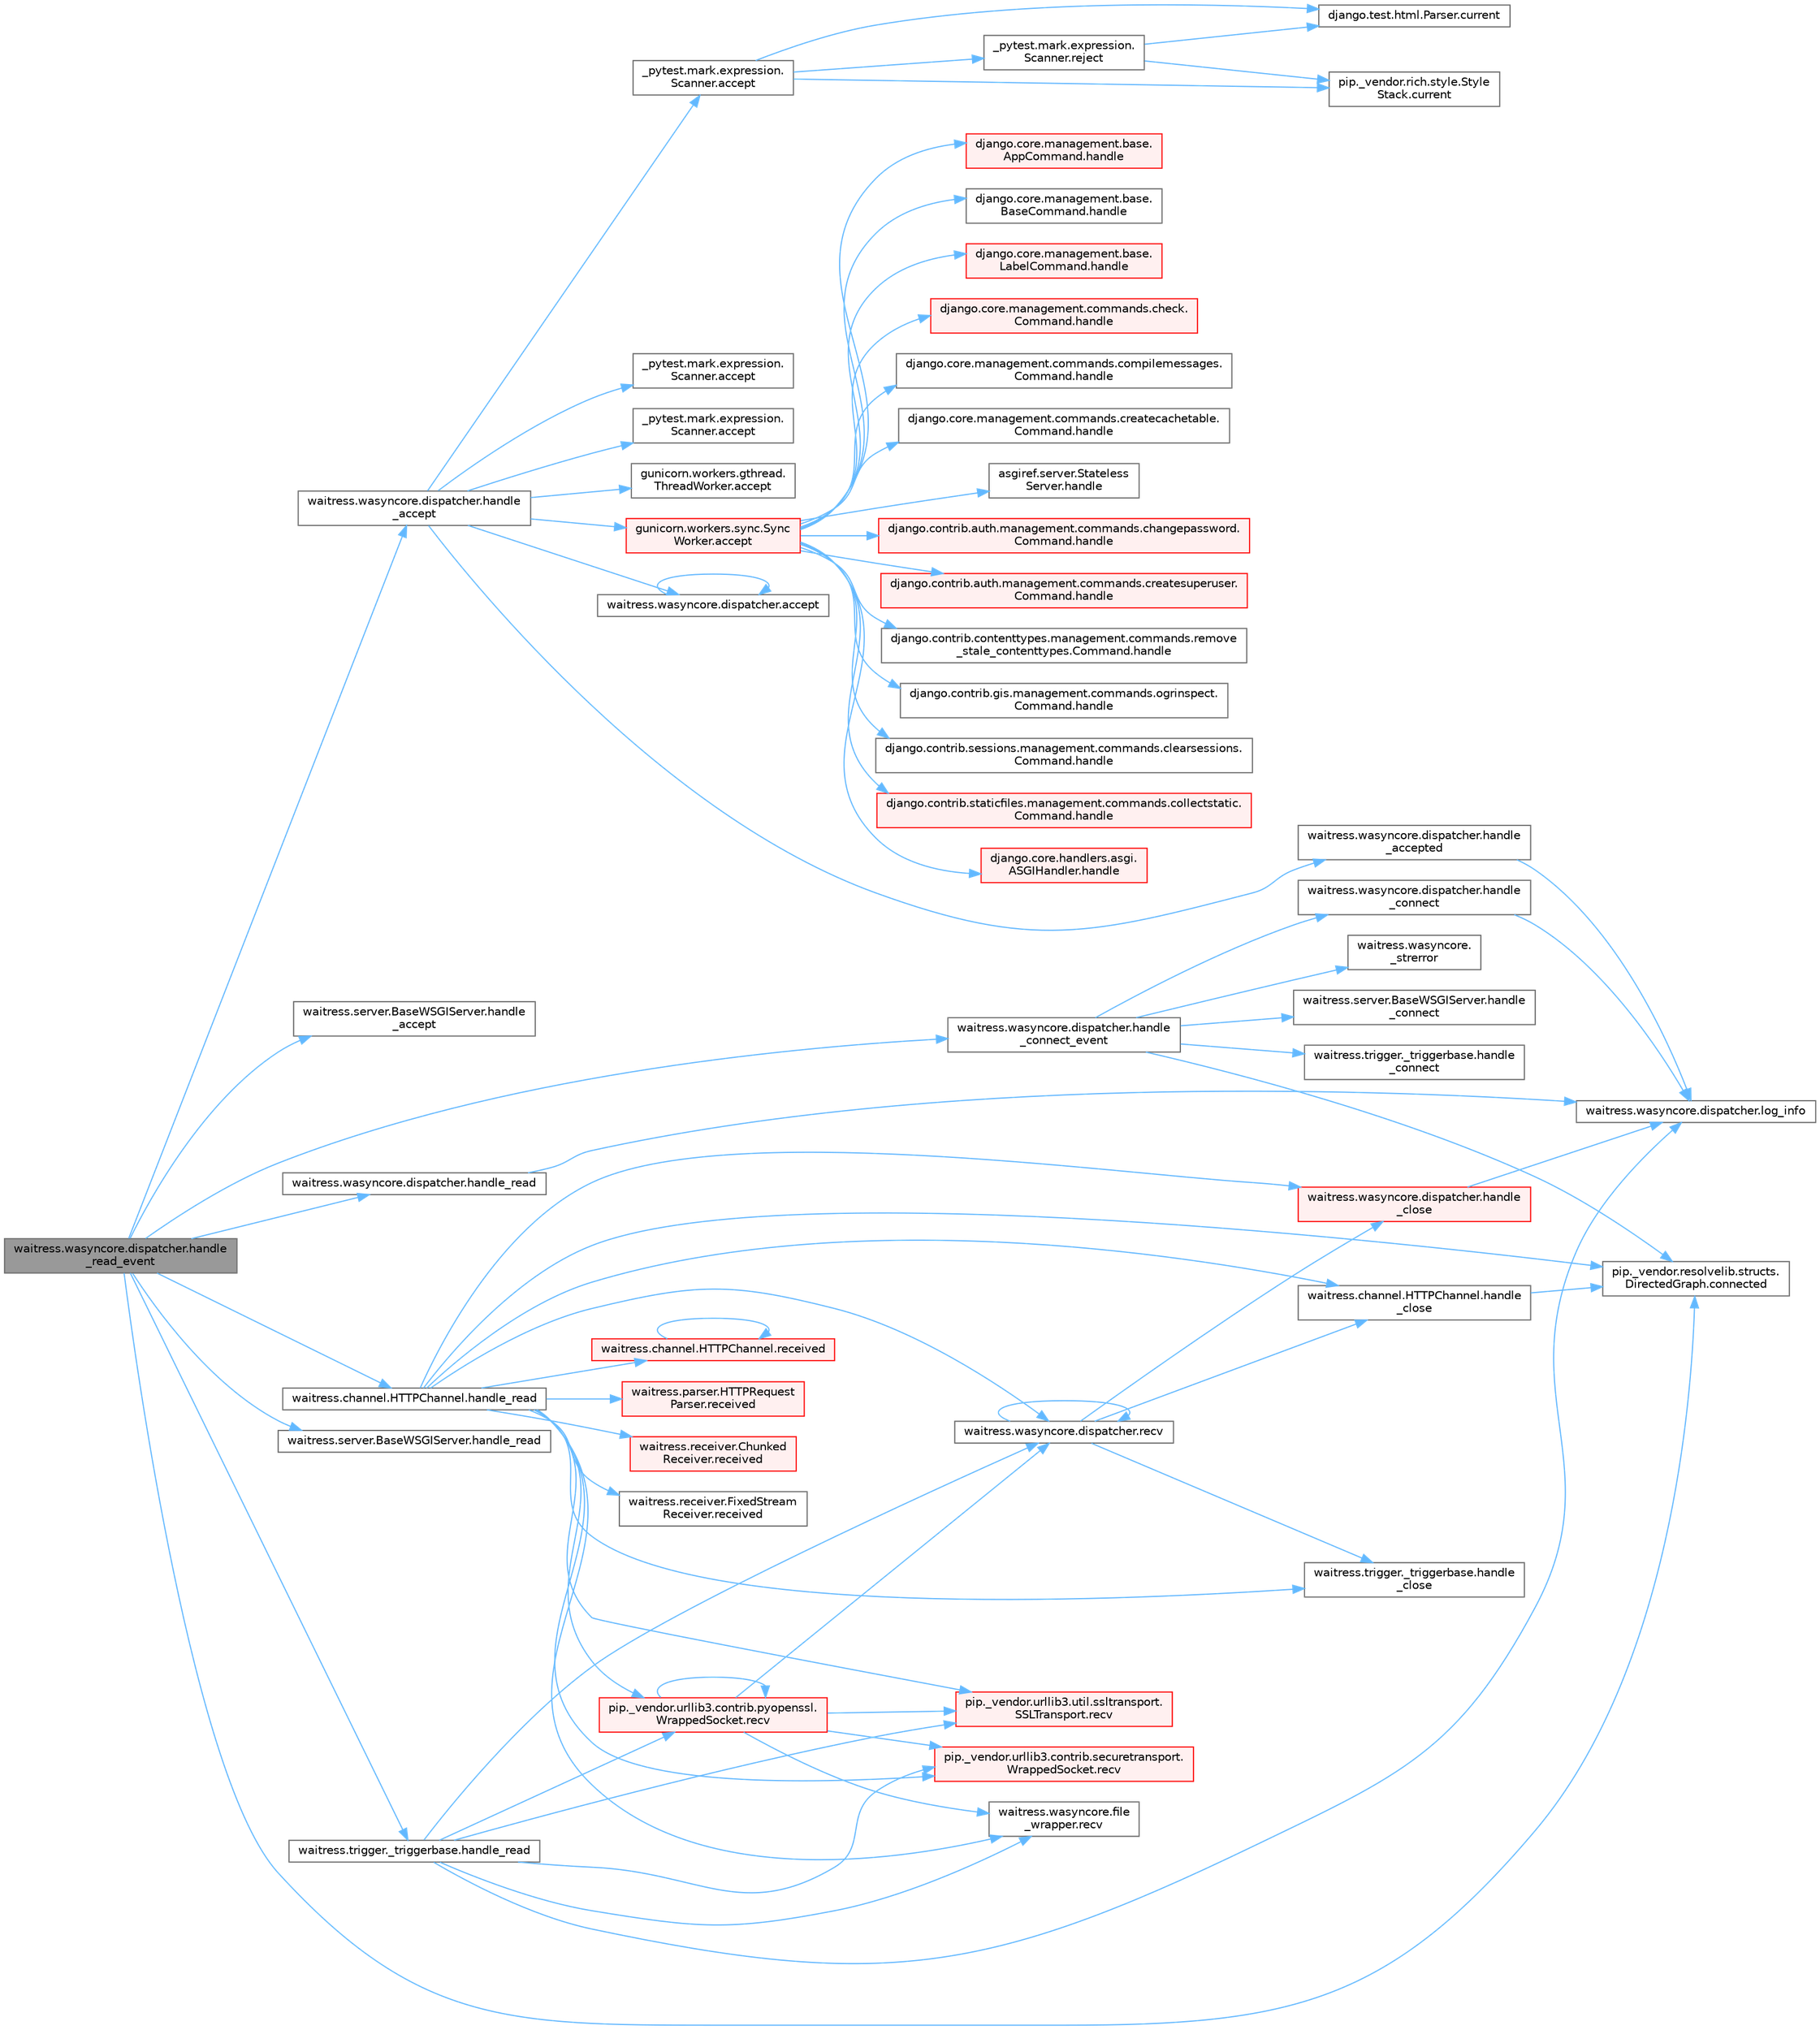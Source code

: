 digraph "waitress.wasyncore.dispatcher.handle_read_event"
{
 // LATEX_PDF_SIZE
  bgcolor="transparent";
  edge [fontname=Helvetica,fontsize=10,labelfontname=Helvetica,labelfontsize=10];
  node [fontname=Helvetica,fontsize=10,shape=box,height=0.2,width=0.4];
  rankdir="LR";
  Node1 [id="Node000001",label="waitress.wasyncore.dispatcher.handle\l_read_event",height=0.2,width=0.4,color="gray40", fillcolor="grey60", style="filled", fontcolor="black",tooltip=" "];
  Node1 -> Node2 [id="edge1_Node000001_Node000002",color="steelblue1",style="solid",tooltip=" "];
  Node2 [id="Node000002",label="pip._vendor.resolvelib.structs.\lDirectedGraph.connected",height=0.2,width=0.4,color="grey40", fillcolor="white", style="filled",URL="$classpip_1_1__vendor_1_1resolvelib_1_1structs_1_1_directed_graph.html#a878604abbdcabb60af93a03f5e7bf204",tooltip=" "];
  Node1 -> Node3 [id="edge2_Node000001_Node000003",color="steelblue1",style="solid",tooltip=" "];
  Node3 [id="Node000003",label="waitress.server.BaseWSGIServer.handle\l_accept",height=0.2,width=0.4,color="grey40", fillcolor="white", style="filled",URL="$classwaitress_1_1server_1_1_base_w_s_g_i_server.html#af5fa6c8d70f71409d3b84b29d57ab1c7",tooltip=" "];
  Node1 -> Node4 [id="edge3_Node000001_Node000004",color="steelblue1",style="solid",tooltip=" "];
  Node4 [id="Node000004",label="waitress.wasyncore.dispatcher.handle\l_accept",height=0.2,width=0.4,color="grey40", fillcolor="white", style="filled",URL="$classwaitress_1_1wasyncore_1_1dispatcher.html#abb651db4478a77832580cb821bf60ca6",tooltip=" "];
  Node4 -> Node5 [id="edge4_Node000004_Node000005",color="steelblue1",style="solid",tooltip=" "];
  Node5 [id="Node000005",label="_pytest.mark.expression.\lScanner.accept",height=0.2,width=0.4,color="grey40", fillcolor="white", style="filled",URL="$class__pytest_1_1mark_1_1expression_1_1_scanner.html#a58c522db389d1a699309871e47d819e3",tooltip=" "];
  Node5 -> Node6 [id="edge5_Node000005_Node000006",color="steelblue1",style="solid",tooltip=" "];
  Node6 [id="Node000006",label="django.test.html.Parser.current",height=0.2,width=0.4,color="grey40", fillcolor="white", style="filled",URL="$classdjango_1_1test_1_1html_1_1_parser.html#a2e23532202ded4aa877366b5443ac395",tooltip=" "];
  Node5 -> Node7 [id="edge6_Node000005_Node000007",color="steelblue1",style="solid",tooltip=" "];
  Node7 [id="Node000007",label="pip._vendor.rich.style.Style\lStack.current",height=0.2,width=0.4,color="grey40", fillcolor="white", style="filled",URL="$classpip_1_1__vendor_1_1rich_1_1style_1_1_style_stack.html#aa4beeae4892068a1b439287e927525af",tooltip=" "];
  Node5 -> Node8 [id="edge7_Node000005_Node000008",color="steelblue1",style="solid",tooltip=" "];
  Node8 [id="Node000008",label="_pytest.mark.expression.\lScanner.reject",height=0.2,width=0.4,color="grey40", fillcolor="white", style="filled",URL="$class__pytest_1_1mark_1_1expression_1_1_scanner.html#a69993ce95d6fe354f8f66c01ad45b8c3",tooltip=" "];
  Node8 -> Node6 [id="edge8_Node000008_Node000006",color="steelblue1",style="solid",tooltip=" "];
  Node8 -> Node7 [id="edge9_Node000008_Node000007",color="steelblue1",style="solid",tooltip=" "];
  Node4 -> Node9 [id="edge10_Node000004_Node000009",color="steelblue1",style="solid",tooltip=" "];
  Node9 [id="Node000009",label="_pytest.mark.expression.\lScanner.accept",height=0.2,width=0.4,color="grey40", fillcolor="white", style="filled",URL="$class__pytest_1_1mark_1_1expression_1_1_scanner.html#a18a136135fc0c0ee71be272346c5f747",tooltip=" "];
  Node4 -> Node10 [id="edge11_Node000004_Node000010",color="steelblue1",style="solid",tooltip=" "];
  Node10 [id="Node000010",label="_pytest.mark.expression.\lScanner.accept",height=0.2,width=0.4,color="grey40", fillcolor="white", style="filled",URL="$class__pytest_1_1mark_1_1expression_1_1_scanner.html#a8512d72b013a22f595810956fa6e5b7a",tooltip=" "];
  Node4 -> Node11 [id="edge12_Node000004_Node000011",color="steelblue1",style="solid",tooltip=" "];
  Node11 [id="Node000011",label="gunicorn.workers.gthread.\lThreadWorker.accept",height=0.2,width=0.4,color="grey40", fillcolor="white", style="filled",URL="$classgunicorn_1_1workers_1_1gthread_1_1_thread_worker.html#a0a1c581d1adeeff4682fdb67f7776653",tooltip=" "];
  Node4 -> Node12 [id="edge13_Node000004_Node000012",color="steelblue1",style="solid",tooltip=" "];
  Node12 [id="Node000012",label="gunicorn.workers.sync.Sync\lWorker.accept",height=0.2,width=0.4,color="red", fillcolor="#FFF0F0", style="filled",URL="$classgunicorn_1_1workers_1_1sync_1_1_sync_worker.html#a9b2f1e8d68bbd5233578ace2685952b3",tooltip=" "];
  Node12 -> Node13 [id="edge14_Node000012_Node000013",color="steelblue1",style="solid",tooltip=" "];
  Node13 [id="Node000013",label="asgiref.server.Stateless\lServer.handle",height=0.2,width=0.4,color="grey40", fillcolor="white", style="filled",URL="$classasgiref_1_1server_1_1_stateless_server.html#a35cf023938b43f40945fa4c4072ffbc1",tooltip=" "];
  Node12 -> Node14 [id="edge15_Node000012_Node000014",color="steelblue1",style="solid",tooltip=" "];
  Node14 [id="Node000014",label="django.contrib.auth.management.commands.changepassword.\lCommand.handle",height=0.2,width=0.4,color="red", fillcolor="#FFF0F0", style="filled",URL="$classdjango_1_1contrib_1_1auth_1_1management_1_1commands_1_1changepassword_1_1_command.html#a8967db67e9ba34055e8053ad062d9006",tooltip=" "];
  Node12 -> Node16 [id="edge16_Node000012_Node000016",color="steelblue1",style="solid",tooltip=" "];
  Node16 [id="Node000016",label="django.contrib.auth.management.commands.createsuperuser.\lCommand.handle",height=0.2,width=0.4,color="red", fillcolor="#FFF0F0", style="filled",URL="$classdjango_1_1contrib_1_1auth_1_1management_1_1commands_1_1createsuperuser_1_1_command.html#acc63f22a8181da25db0750a091470287",tooltip=" "];
  Node12 -> Node20 [id="edge17_Node000012_Node000020",color="steelblue1",style="solid",tooltip=" "];
  Node20 [id="Node000020",label="django.contrib.contenttypes.management.commands.remove\l_stale_contenttypes.Command.handle",height=0.2,width=0.4,color="grey40", fillcolor="white", style="filled",URL="$classdjango_1_1contrib_1_1contenttypes_1_1management_1_1commands_1_1remove__stale__contenttypes_1_1_command.html#a4877da71ed28ae791e138ba2fbf1dffe",tooltip=" "];
  Node12 -> Node21 [id="edge18_Node000012_Node000021",color="steelblue1",style="solid",tooltip=" "];
  Node21 [id="Node000021",label="django.contrib.gis.management.commands.ogrinspect.\lCommand.handle",height=0.2,width=0.4,color="grey40", fillcolor="white", style="filled",URL="$classdjango_1_1contrib_1_1gis_1_1management_1_1commands_1_1ogrinspect_1_1_command.html#ae6396324a38c7fcad96d9521034036b7",tooltip=" "];
  Node12 -> Node22 [id="edge19_Node000012_Node000022",color="steelblue1",style="solid",tooltip=" "];
  Node22 [id="Node000022",label="django.contrib.sessions.management.commands.clearsessions.\lCommand.handle",height=0.2,width=0.4,color="grey40", fillcolor="white", style="filled",URL="$classdjango_1_1contrib_1_1sessions_1_1management_1_1commands_1_1clearsessions_1_1_command.html#a729564a5d4b467fcc23bc0f9a4fa07c8",tooltip=" "];
  Node12 -> Node23 [id="edge20_Node000012_Node000023",color="steelblue1",style="solid",tooltip=" "];
  Node23 [id="Node000023",label="django.contrib.staticfiles.management.commands.collectstatic.\lCommand.handle",height=0.2,width=0.4,color="red", fillcolor="#FFF0F0", style="filled",URL="$classdjango_1_1contrib_1_1staticfiles_1_1management_1_1commands_1_1collectstatic_1_1_command.html#a77042fe151f5e5c26990bdd187c9f21e",tooltip=" "];
  Node12 -> Node268 [id="edge21_Node000012_Node000268",color="steelblue1",style="solid",tooltip=" "];
  Node268 [id="Node000268",label="django.core.handlers.asgi.\lASGIHandler.handle",height=0.2,width=0.4,color="red", fillcolor="#FFF0F0", style="filled",URL="$classdjango_1_1core_1_1handlers_1_1asgi_1_1_a_s_g_i_handler.html#ab8bd4217b27960d333b61f7311b7f8ee",tooltip=" "];
  Node12 -> Node278 [id="edge22_Node000012_Node000278",color="steelblue1",style="solid",tooltip=" "];
  Node278 [id="Node000278",label="django.core.management.base.\lAppCommand.handle",height=0.2,width=0.4,color="red", fillcolor="#FFF0F0", style="filled",URL="$classdjango_1_1core_1_1management_1_1base_1_1_app_command.html#ae9ba2e4e61b6a84c5937979789996637",tooltip=" "];
  Node12 -> Node281 [id="edge23_Node000012_Node000281",color="steelblue1",style="solid",tooltip=" "];
  Node281 [id="Node000281",label="django.core.management.base.\lBaseCommand.handle",height=0.2,width=0.4,color="grey40", fillcolor="white", style="filled",URL="$classdjango_1_1core_1_1management_1_1base_1_1_base_command.html#a52656ddf33d25f682f484c5d505a811d",tooltip=" "];
  Node12 -> Node282 [id="edge24_Node000012_Node000282",color="steelblue1",style="solid",tooltip=" "];
  Node282 [id="Node000282",label="django.core.management.base.\lLabelCommand.handle",height=0.2,width=0.4,color="red", fillcolor="#FFF0F0", style="filled",URL="$classdjango_1_1core_1_1management_1_1base_1_1_label_command.html#a5c44b4382ba6b7ead19c692f18811a09",tooltip=" "];
  Node12 -> Node285 [id="edge25_Node000012_Node000285",color="steelblue1",style="solid",tooltip=" "];
  Node285 [id="Node000285",label="django.core.management.commands.check.\lCommand.handle",height=0.2,width=0.4,color="red", fillcolor="#FFF0F0", style="filled",URL="$classdjango_1_1core_1_1management_1_1commands_1_1check_1_1_command.html#a4170f8ebcb94254dfffabf874e7c8a37",tooltip=" "];
  Node12 -> Node784 [id="edge26_Node000012_Node000784",color="steelblue1",style="solid",tooltip=" "];
  Node784 [id="Node000784",label="django.core.management.commands.compilemessages.\lCommand.handle",height=0.2,width=0.4,color="grey40", fillcolor="white", style="filled",URL="$classdjango_1_1core_1_1management_1_1commands_1_1compilemessages_1_1_command.html#a9567423b370d867833616c271a896ea4",tooltip=" "];
  Node12 -> Node785 [id="edge27_Node000012_Node000785",color="steelblue1",style="solid",tooltip=" "];
  Node785 [id="Node000785",label="django.core.management.commands.createcachetable.\lCommand.handle",height=0.2,width=0.4,color="grey40", fillcolor="white", style="filled",URL="$classdjango_1_1core_1_1management_1_1commands_1_1createcachetable_1_1_command.html#ac8cec4d5951f73d3fbebaa3c1ed5d018",tooltip=" "];
  Node4 -> Node4536 [id="edge28_Node000004_Node004536",color="steelblue1",style="solid",tooltip=" "];
  Node4536 [id="Node004536",label="waitress.wasyncore.dispatcher.accept",height=0.2,width=0.4,color="grey40", fillcolor="white", style="filled",URL="$classwaitress_1_1wasyncore_1_1dispatcher.html#a0b8572a8a7179adf83c942c5a3672237",tooltip=" "];
  Node4536 -> Node4536 [id="edge29_Node004536_Node004536",color="steelblue1",style="solid",tooltip=" "];
  Node4 -> Node4537 [id="edge30_Node000004_Node004537",color="steelblue1",style="solid",tooltip=" "];
  Node4537 [id="Node004537",label="waitress.wasyncore.dispatcher.handle\l_accepted",height=0.2,width=0.4,color="grey40", fillcolor="white", style="filled",URL="$classwaitress_1_1wasyncore_1_1dispatcher.html#acda26a16a0af5dd3ec5e92ac517e9368",tooltip=" "];
  Node4537 -> Node3173 [id="edge31_Node004537_Node003173",color="steelblue1",style="solid",tooltip=" "];
  Node3173 [id="Node003173",label="waitress.wasyncore.dispatcher.log_info",height=0.2,width=0.4,color="grey40", fillcolor="white", style="filled",URL="$classwaitress_1_1wasyncore_1_1dispatcher.html#a09e7e2acb9ebae7ffe0c5f6cf05a141a",tooltip=" "];
  Node1 -> Node4291 [id="edge32_Node000001_Node004291",color="steelblue1",style="solid",tooltip=" "];
  Node4291 [id="Node004291",label="waitress.wasyncore.dispatcher.handle\l_connect_event",height=0.2,width=0.4,color="grey40", fillcolor="white", style="filled",URL="$classwaitress_1_1wasyncore_1_1dispatcher.html#ab1d3a9ab0ed13991e40aadcfc20dd10a",tooltip=" "];
  Node4291 -> Node4292 [id="edge33_Node004291_Node004292",color="steelblue1",style="solid",tooltip=" "];
  Node4292 [id="Node004292",label="waitress.wasyncore.\l_strerror",height=0.2,width=0.4,color="grey40", fillcolor="white", style="filled",URL="$namespacewaitress_1_1wasyncore.html#a53c842adcc86f05b9d15f116da320bf4",tooltip=" "];
  Node4291 -> Node2 [id="edge34_Node004291_Node000002",color="steelblue1",style="solid",tooltip=" "];
  Node4291 -> Node4293 [id="edge35_Node004291_Node004293",color="steelblue1",style="solid",tooltip=" "];
  Node4293 [id="Node004293",label="waitress.server.BaseWSGIServer.handle\l_connect",height=0.2,width=0.4,color="grey40", fillcolor="white", style="filled",URL="$classwaitress_1_1server_1_1_base_w_s_g_i_server.html#af55dcd7f5c1c9ecead7a4b32a06fc41f",tooltip=" "];
  Node4291 -> Node4294 [id="edge36_Node004291_Node004294",color="steelblue1",style="solid",tooltip=" "];
  Node4294 [id="Node004294",label="waitress.trigger._triggerbase.handle\l_connect",height=0.2,width=0.4,color="grey40", fillcolor="white", style="filled",URL="$classwaitress_1_1trigger_1_1__triggerbase.html#ab6fc8f8d1cd97f5fe4de8906bc9712a5",tooltip=" "];
  Node4291 -> Node4295 [id="edge37_Node004291_Node004295",color="steelblue1",style="solid",tooltip=" "];
  Node4295 [id="Node004295",label="waitress.wasyncore.dispatcher.handle\l_connect",height=0.2,width=0.4,color="grey40", fillcolor="white", style="filled",URL="$classwaitress_1_1wasyncore_1_1dispatcher.html#ad84d783b23119d88a2675115b4ec9120",tooltip=" "];
  Node4295 -> Node3173 [id="edge38_Node004295_Node003173",color="steelblue1",style="solid",tooltip=" "];
  Node1 -> Node4538 [id="edge39_Node000001_Node004538",color="steelblue1",style="solid",tooltip=" "];
  Node4538 [id="Node004538",label="waitress.channel.HTTPChannel.handle_read",height=0.2,width=0.4,color="grey40", fillcolor="white", style="filled",URL="$classwaitress_1_1channel_1_1_h_t_t_p_channel.html#a1d690aa5821ba04f0e06883c7d5791c1",tooltip=" "];
  Node4538 -> Node2 [id="edge40_Node004538_Node000002",color="steelblue1",style="solid",tooltip=" "];
  Node4538 -> Node3150 [id="edge41_Node004538_Node003150",color="steelblue1",style="solid",tooltip=" "];
  Node3150 [id="Node003150",label="waitress.channel.HTTPChannel.handle\l_close",height=0.2,width=0.4,color="grey40", fillcolor="white", style="filled",URL="$classwaitress_1_1channel_1_1_h_t_t_p_channel.html#a7a39d8c5e77ff656e2d0a4bbff44853f",tooltip=" "];
  Node3150 -> Node2 [id="edge42_Node003150_Node000002",color="steelblue1",style="solid",tooltip=" "];
  Node4538 -> Node3151 [id="edge43_Node004538_Node003151",color="steelblue1",style="solid",tooltip=" "];
  Node3151 [id="Node003151",label="waitress.trigger._triggerbase.handle\l_close",height=0.2,width=0.4,color="grey40", fillcolor="white", style="filled",URL="$classwaitress_1_1trigger_1_1__triggerbase.html#a31e26e130509668a8b5bb4240ec9dd45",tooltip=" "];
  Node4538 -> Node3152 [id="edge44_Node004538_Node003152",color="steelblue1",style="solid",tooltip=" "];
  Node3152 [id="Node003152",label="waitress.wasyncore.dispatcher.handle\l_close",height=0.2,width=0.4,color="red", fillcolor="#FFF0F0", style="filled",URL="$classwaitress_1_1wasyncore_1_1dispatcher.html#a3aa67ce99ade5536c206ebc997189803",tooltip=" "];
  Node3152 -> Node3173 [id="edge45_Node003152_Node003173",color="steelblue1",style="solid",tooltip=" "];
  Node4538 -> Node4539 [id="edge46_Node004538_Node004539",color="steelblue1",style="solid",tooltip=" "];
  Node4539 [id="Node004539",label="waitress.channel.HTTPChannel.received",height=0.2,width=0.4,color="red", fillcolor="#FFF0F0", style="filled",URL="$classwaitress_1_1channel_1_1_h_t_t_p_channel.html#a89697e3a427d77b83a38e1305a2a28d7",tooltip=" "];
  Node4539 -> Node4539 [id="edge47_Node004539_Node004539",color="steelblue1",style="solid",tooltip=" "];
  Node4538 -> Node4542 [id="edge48_Node004538_Node004542",color="steelblue1",style="solid",tooltip=" "];
  Node4542 [id="Node004542",label="waitress.parser.HTTPRequest\lParser.received",height=0.2,width=0.4,color="red", fillcolor="#FFF0F0", style="filled",URL="$classwaitress_1_1parser_1_1_h_t_t_p_request_parser.html#a37aaf6b973fa4959ae4fe6fe4048fc24",tooltip=" "];
  Node4538 -> Node4544 [id="edge49_Node004538_Node004544",color="steelblue1",style="solid",tooltip=" "];
  Node4544 [id="Node004544",label="waitress.receiver.Chunked\lReceiver.received",height=0.2,width=0.4,color="red", fillcolor="#FFF0F0", style="filled",URL="$classwaitress_1_1receiver_1_1_chunked_receiver.html#a560337d435bad205b28d765329a3d9e0",tooltip=" "];
  Node4538 -> Node4545 [id="edge50_Node004538_Node004545",color="steelblue1",style="solid",tooltip=" "];
  Node4545 [id="Node004545",label="waitress.receiver.FixedStream\lReceiver.received",height=0.2,width=0.4,color="grey40", fillcolor="white", style="filled",URL="$classwaitress_1_1receiver_1_1_fixed_stream_receiver.html#a241964654295513f85fe19b5483a2184",tooltip=" "];
  Node4538 -> Node4546 [id="edge51_Node004538_Node004546",color="steelblue1",style="solid",tooltip=" "];
  Node4546 [id="Node004546",label="pip._vendor.urllib3.contrib.pyopenssl.\lWrappedSocket.recv",height=0.2,width=0.4,color="red", fillcolor="#FFF0F0", style="filled",URL="$classpip_1_1__vendor_1_1urllib3_1_1contrib_1_1pyopenssl_1_1_wrapped_socket.html#a08819f615d9c5d6e3dc450b0a27a6de2",tooltip=" "];
  Node4546 -> Node4546 [id="edge52_Node004546_Node004546",color="steelblue1",style="solid",tooltip=" "];
  Node4546 -> Node4547 [id="edge53_Node004546_Node004547",color="steelblue1",style="solid",tooltip=" "];
  Node4547 [id="Node004547",label="pip._vendor.urllib3.contrib.securetransport.\lWrappedSocket.recv",height=0.2,width=0.4,color="red", fillcolor="#FFF0F0", style="filled",URL="$classpip_1_1__vendor_1_1urllib3_1_1contrib_1_1securetransport_1_1_wrapped_socket.html#a9ee2bfcdac3f65d79e91387432bab375",tooltip=" "];
  Node4546 -> Node4334 [id="edge54_Node004546_Node004334",color="steelblue1",style="solid",tooltip=" "];
  Node4334 [id="Node004334",label="pip._vendor.urllib3.util.ssltransport.\lSSLTransport.recv",height=0.2,width=0.4,color="red", fillcolor="#FFF0F0", style="filled",URL="$classpip_1_1__vendor_1_1urllib3_1_1util_1_1ssltransport_1_1_s_s_l_transport.html#a6072d1892408325de5758d1c941826e9",tooltip=" "];
  Node4546 -> Node4551 [id="edge55_Node004546_Node004551",color="steelblue1",style="solid",tooltip=" "];
  Node4551 [id="Node004551",label="waitress.wasyncore.dispatcher.recv",height=0.2,width=0.4,color="grey40", fillcolor="white", style="filled",URL="$classwaitress_1_1wasyncore_1_1dispatcher.html#a2b92c3b16cb7b8d99eecfc9b18fa74f9",tooltip=" "];
  Node4551 -> Node3150 [id="edge56_Node004551_Node003150",color="steelblue1",style="solid",tooltip=" "];
  Node4551 -> Node3151 [id="edge57_Node004551_Node003151",color="steelblue1",style="solid",tooltip=" "];
  Node4551 -> Node3152 [id="edge58_Node004551_Node003152",color="steelblue1",style="solid",tooltip=" "];
  Node4551 -> Node4551 [id="edge59_Node004551_Node004551",color="steelblue1",style="solid",tooltip=" "];
  Node4546 -> Node4552 [id="edge60_Node004546_Node004552",color="steelblue1",style="solid",tooltip=" "];
  Node4552 [id="Node004552",label="waitress.wasyncore.file\l_wrapper.recv",height=0.2,width=0.4,color="grey40", fillcolor="white", style="filled",URL="$classwaitress_1_1wasyncore_1_1file__wrapper.html#ac67acaab722690d0db3259037391f223",tooltip=" "];
  Node4538 -> Node4547 [id="edge61_Node004538_Node004547",color="steelblue1",style="solid",tooltip=" "];
  Node4538 -> Node4334 [id="edge62_Node004538_Node004334",color="steelblue1",style="solid",tooltip=" "];
  Node4538 -> Node4551 [id="edge63_Node004538_Node004551",color="steelblue1",style="solid",tooltip=" "];
  Node4538 -> Node4552 [id="edge64_Node004538_Node004552",color="steelblue1",style="solid",tooltip=" "];
  Node1 -> Node4553 [id="edge65_Node000001_Node004553",color="steelblue1",style="solid",tooltip=" "];
  Node4553 [id="Node004553",label="waitress.server.BaseWSGIServer.handle_read",height=0.2,width=0.4,color="grey40", fillcolor="white", style="filled",URL="$classwaitress_1_1server_1_1_base_w_s_g_i_server.html#a6ac1c25caede4ca4840cd3f8c4e7b2e0",tooltip=" "];
  Node1 -> Node4554 [id="edge66_Node000001_Node004554",color="steelblue1",style="solid",tooltip=" "];
  Node4554 [id="Node004554",label="waitress.trigger._triggerbase.handle_read",height=0.2,width=0.4,color="grey40", fillcolor="white", style="filled",URL="$classwaitress_1_1trigger_1_1__triggerbase.html#ae936df124a9b17bdf28417216f1916dc",tooltip=" "];
  Node4554 -> Node3173 [id="edge67_Node004554_Node003173",color="steelblue1",style="solid",tooltip=" "];
  Node4554 -> Node4546 [id="edge68_Node004554_Node004546",color="steelblue1",style="solid",tooltip=" "];
  Node4554 -> Node4547 [id="edge69_Node004554_Node004547",color="steelblue1",style="solid",tooltip=" "];
  Node4554 -> Node4334 [id="edge70_Node004554_Node004334",color="steelblue1",style="solid",tooltip=" "];
  Node4554 -> Node4551 [id="edge71_Node004554_Node004551",color="steelblue1",style="solid",tooltip=" "];
  Node4554 -> Node4552 [id="edge72_Node004554_Node004552",color="steelblue1",style="solid",tooltip=" "];
  Node1 -> Node4555 [id="edge73_Node000001_Node004555",color="steelblue1",style="solid",tooltip=" "];
  Node4555 [id="Node004555",label="waitress.wasyncore.dispatcher.handle_read",height=0.2,width=0.4,color="grey40", fillcolor="white", style="filled",URL="$classwaitress_1_1wasyncore_1_1dispatcher.html#a1b12b5f8aca373b091f81df30f90c4ca",tooltip=" "];
  Node4555 -> Node3173 [id="edge74_Node004555_Node003173",color="steelblue1",style="solid",tooltip=" "];
}
